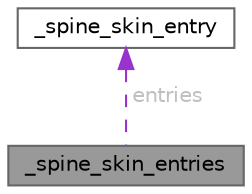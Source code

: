 digraph "_spine_skin_entries"
{
 // LATEX_PDF_SIZE
  bgcolor="transparent";
  edge [fontname=Helvetica,fontsize=10,labelfontname=Helvetica,labelfontsize=10];
  node [fontname=Helvetica,fontsize=10,shape=box,height=0.2,width=0.4];
  Node1 [id="Node000001",label="_spine_skin_entries",height=0.2,width=0.4,color="gray40", fillcolor="grey60", style="filled", fontcolor="black",tooltip=" "];
  Node2 -> Node1 [id="edge2_Node000001_Node000002",dir="back",color="darkorchid3",style="dashed",tooltip=" ",label=" entries",fontcolor="grey" ];
  Node2 [id="Node000002",label="_spine_skin_entry",height=0.2,width=0.4,color="gray40", fillcolor="white", style="filled",URL="$struct__spine__skin__entry.html",tooltip=" "];
}
